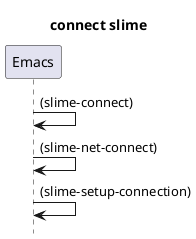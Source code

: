 @startuml seq-slime-boot.png
title connect slime
hide footbox

"Emacs" -> "Emacs" : (slime-connect)
"Emacs" -> "Emacs" : (slime-net-connect)
"Emacs" -> "Emacs" : (slime-setup-connection)

@enduml
